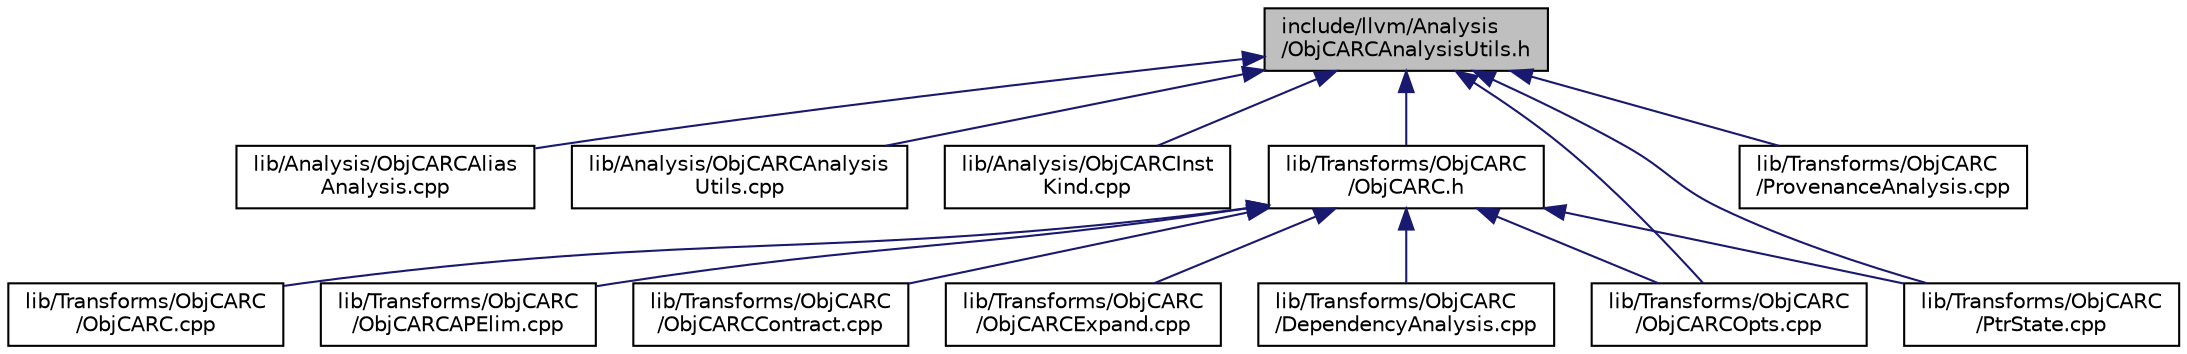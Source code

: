 digraph "include/llvm/Analysis/ObjCARCAnalysisUtils.h"
{
 // LATEX_PDF_SIZE
  bgcolor="transparent";
  edge [fontname="Helvetica",fontsize="10",labelfontname="Helvetica",labelfontsize="10"];
  node [fontname="Helvetica",fontsize="10",shape="box"];
  Node1 [label="include/llvm/Analysis\l/ObjCARCAnalysisUtils.h",height=0.2,width=0.4,color="black", fillcolor="grey75", style="filled", fontcolor="black",tooltip="This file defines common analysis utilities used by the ObjC ARC Optimizer."];
  Node1 -> Node2 [dir="back",color="midnightblue",fontsize="10",style="solid",fontname="Helvetica"];
  Node2 [label="lib/Analysis/ObjCARCAlias\lAnalysis.cpp",height=0.2,width=0.4,color="black",URL="$ObjCARCAliasAnalysis_8cpp.html",tooltip="This file defines a simple ARC-aware AliasAnalysis using special knowledge of Objective C to enhance ..."];
  Node1 -> Node3 [dir="back",color="midnightblue",fontsize="10",style="solid",fontname="Helvetica"];
  Node3 [label="lib/Analysis/ObjCARCAnalysis\lUtils.cpp",height=0.2,width=0.4,color="black",URL="$ObjCARCAnalysisUtils_8cpp.html",tooltip=" "];
  Node1 -> Node4 [dir="back",color="midnightblue",fontsize="10",style="solid",fontname="Helvetica"];
  Node4 [label="lib/Analysis/ObjCARCInst\lKind.cpp",height=0.2,width=0.4,color="black",URL="$ObjCARCInstKind_8cpp.html",tooltip="This file defines several utility functions used by various ARC optimizations which are IMHO too big ..."];
  Node1 -> Node5 [dir="back",color="midnightblue",fontsize="10",style="solid",fontname="Helvetica"];
  Node5 [label="lib/Transforms/ObjCARC\l/ObjCARC.h",height=0.2,width=0.4,color="black",URL="$lib_2Transforms_2ObjCARC_2ObjCARC_8h.html",tooltip="This file defines common definitions/declarations used by the ObjC ARC Optimizer."];
  Node5 -> Node6 [dir="back",color="midnightblue",fontsize="10",style="solid",fontname="Helvetica"];
  Node6 [label="lib/Transforms/ObjCARC\l/DependencyAnalysis.cpp",height=0.2,width=0.4,color="black",URL="$DependencyAnalysis_8cpp.html",tooltip="This file defines special dependency analysis routines used in Objective C ARC Optimizations."];
  Node5 -> Node7 [dir="back",color="midnightblue",fontsize="10",style="solid",fontname="Helvetica"];
  Node7 [label="lib/Transforms/ObjCARC\l/ObjCARC.cpp",height=0.2,width=0.4,color="black",URL="$ObjCARC_8cpp.html",tooltip=" "];
  Node5 -> Node8 [dir="back",color="midnightblue",fontsize="10",style="solid",fontname="Helvetica"];
  Node8 [label="lib/Transforms/ObjCARC\l/ObjCARCAPElim.cpp",height=0.2,width=0.4,color="black",URL="$ObjCARCAPElim_8cpp.html",tooltip="This file defines ObjC ARC optimizations."];
  Node5 -> Node9 [dir="back",color="midnightblue",fontsize="10",style="solid",fontname="Helvetica"];
  Node9 [label="lib/Transforms/ObjCARC\l/ObjCARCContract.cpp",height=0.2,width=0.4,color="black",URL="$ObjCARCContract_8cpp.html",tooltip="This file defines late ObjC ARC optimizations."];
  Node5 -> Node10 [dir="back",color="midnightblue",fontsize="10",style="solid",fontname="Helvetica"];
  Node10 [label="lib/Transforms/ObjCARC\l/ObjCARCExpand.cpp",height=0.2,width=0.4,color="black",URL="$ObjCARCExpand_8cpp.html",tooltip="This file defines ObjC ARC optimizations."];
  Node5 -> Node11 [dir="back",color="midnightblue",fontsize="10",style="solid",fontname="Helvetica"];
  Node11 [label="lib/Transforms/ObjCARC\l/ObjCARCOpts.cpp",height=0.2,width=0.4,color="black",URL="$ObjCARCOpts_8cpp.html",tooltip="This file defines ObjC ARC optimizations."];
  Node5 -> Node12 [dir="back",color="midnightblue",fontsize="10",style="solid",fontname="Helvetica"];
  Node12 [label="lib/Transforms/ObjCARC\l/PtrState.cpp",height=0.2,width=0.4,color="black",URL="$PtrState_8cpp.html",tooltip=" "];
  Node1 -> Node11 [dir="back",color="midnightblue",fontsize="10",style="solid",fontname="Helvetica"];
  Node1 -> Node13 [dir="back",color="midnightblue",fontsize="10",style="solid",fontname="Helvetica"];
  Node13 [label="lib/Transforms/ObjCARC\l/ProvenanceAnalysis.cpp",height=0.2,width=0.4,color="black",URL="$ProvenanceAnalysis_8cpp.html",tooltip="This file defines a special form of Alias Analysis called Provenance Analysis''."];
  Node1 -> Node12 [dir="back",color="midnightblue",fontsize="10",style="solid",fontname="Helvetica"];
}
